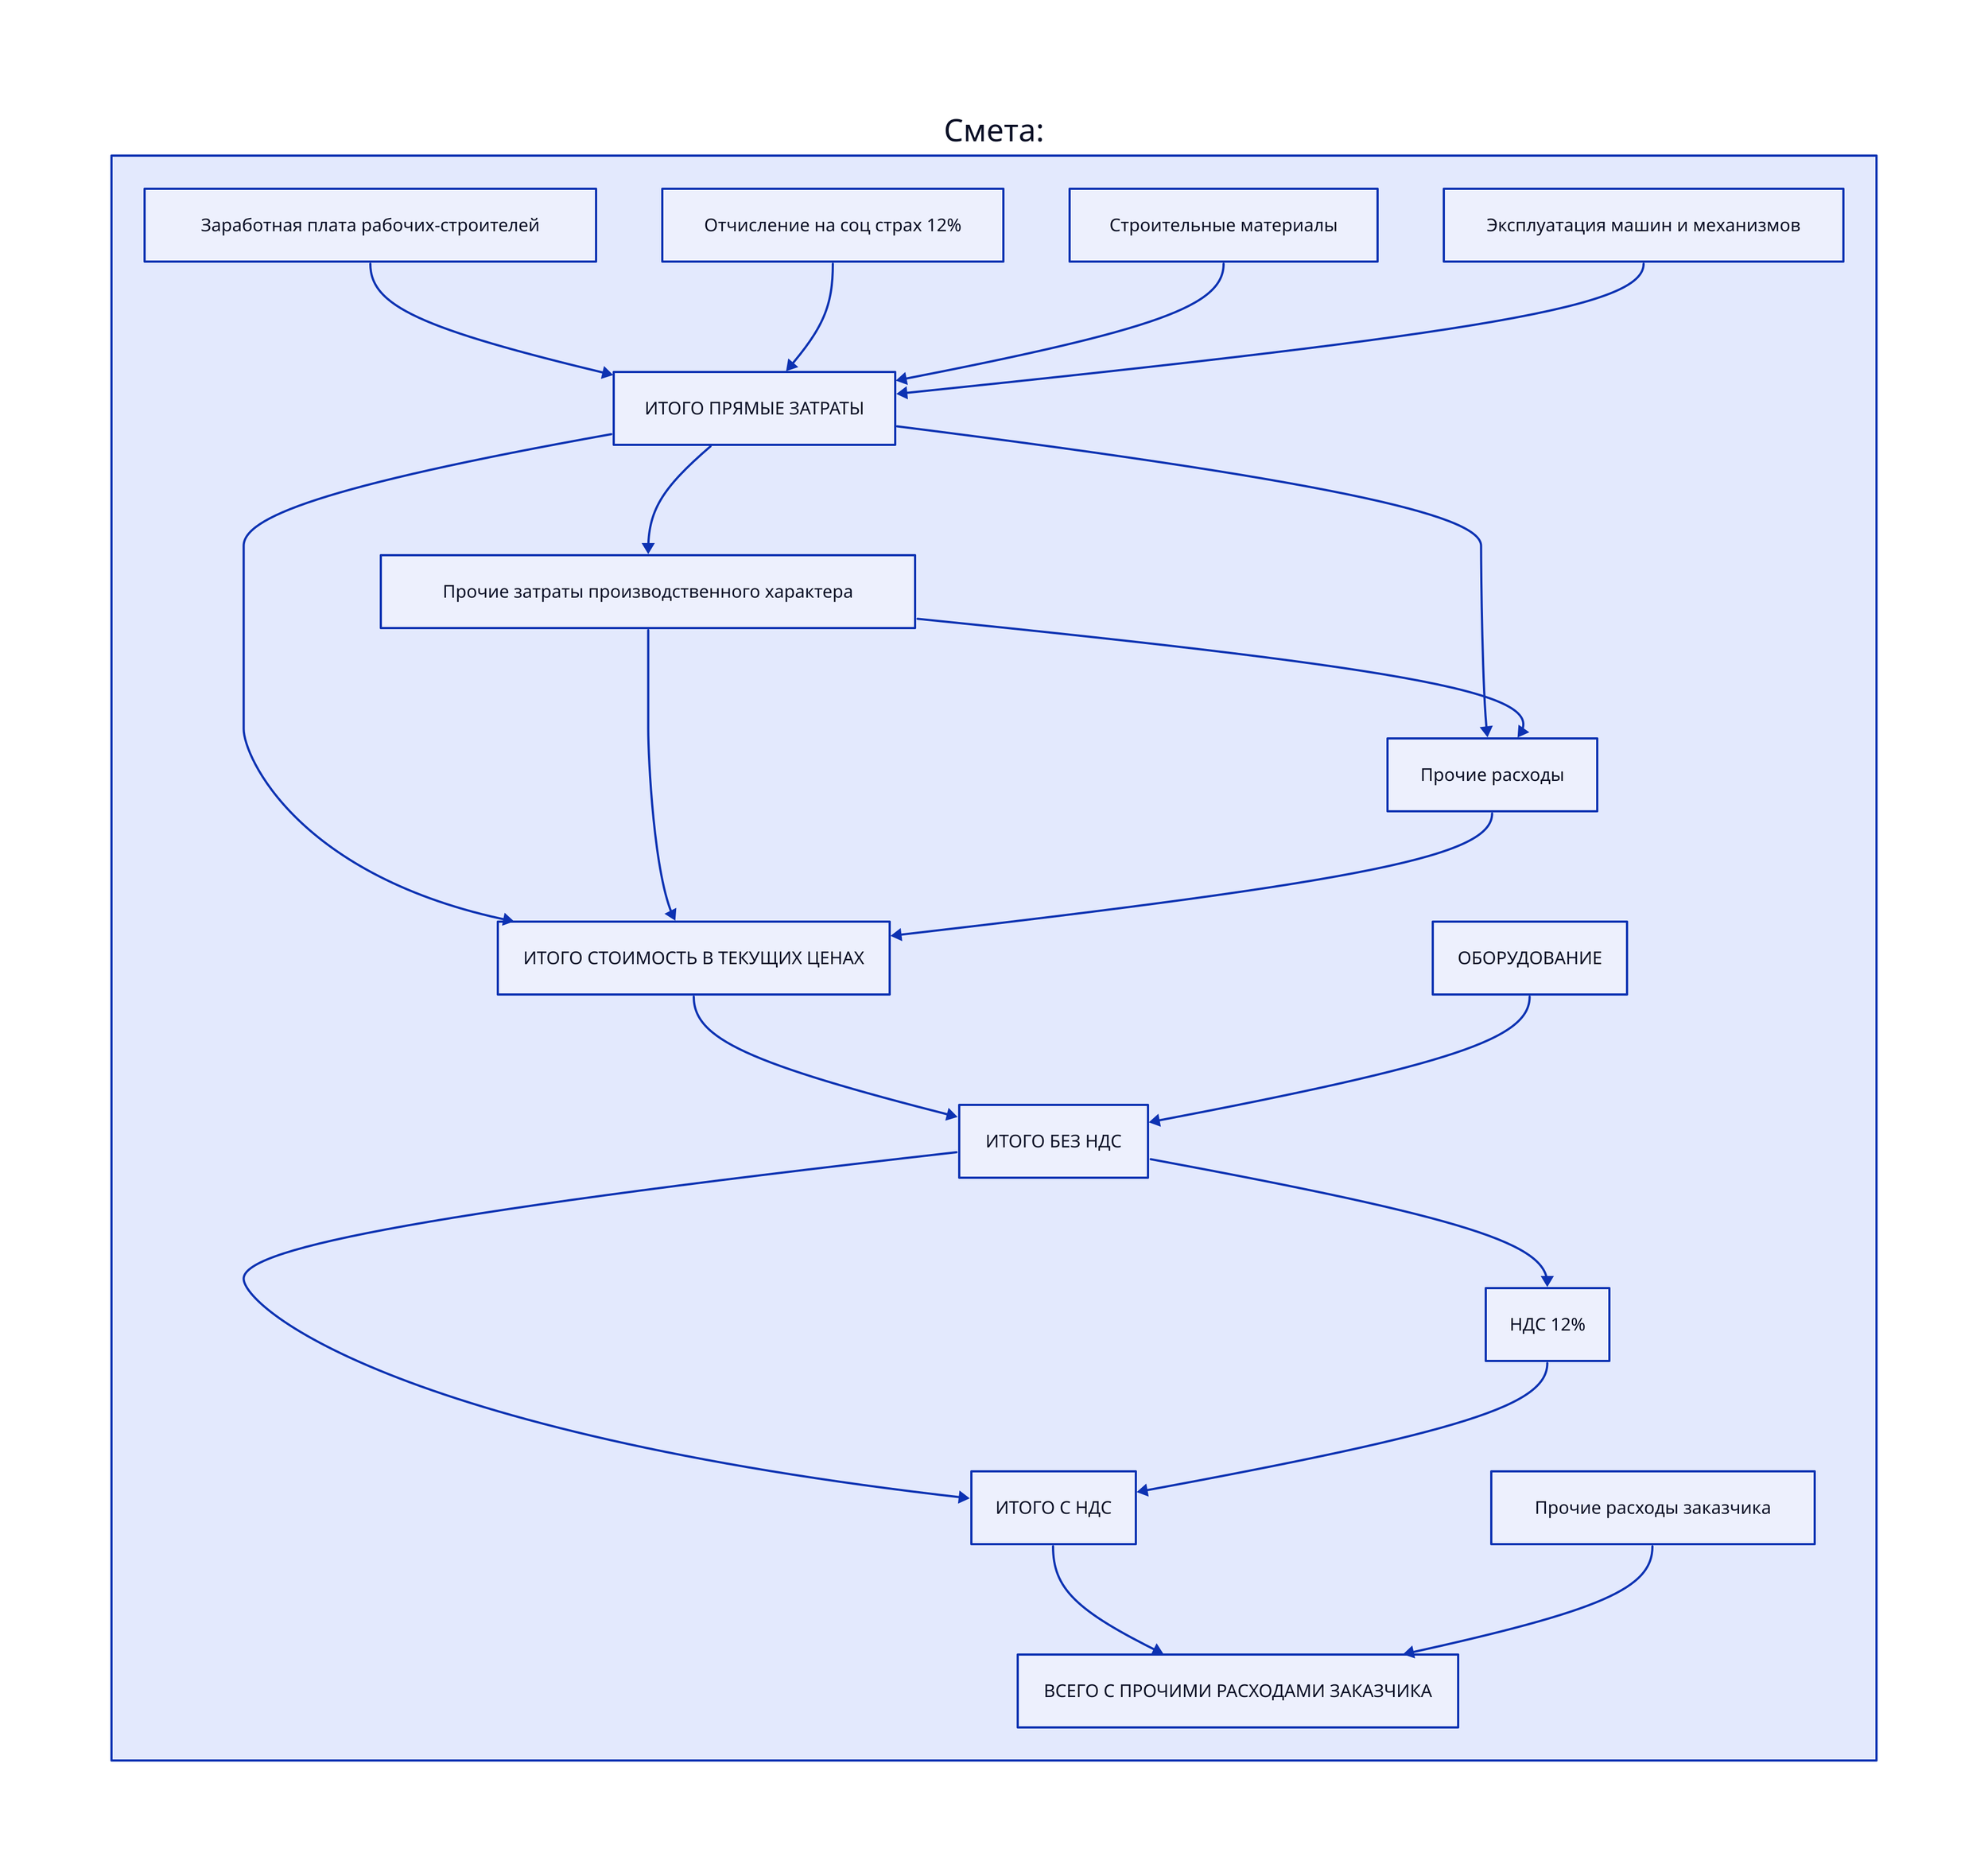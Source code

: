 smeta: Смета: {
  Заработная плата рабочих-строителей
  Отчисление на соц страх 12%
  Строительные материалы
  Эксплуатация машин и механизмов
  direct_cost: ИТОГО  ПРЯМЫЕ  ЗАТРАТЫ
  mist_prod_cost: Прочие затраты производственного характера
  mist_cost: Прочие расходы
  total_current_cost: ИТОГО СТОИМОСТЬ В ТЕКУЩИХ ЦЕНАХ
  equipment: ОБОРУДОВАНИЕ
  total_without_NDS: ИТОГО БЕЗ НДС
  NDS: НДС 12%
  toal_with_NDS: ИТОГО С НДС
  misc_owner_cost: Прочие расходы заказчика
  total_with_owner_cost: ВСЕГО С ПРОЧИМИ РАСХОДАМИ ЗАКАЗЧИКА

  Заработная плата рабочих-строителей -> direct_cost
  Отчисление на соц страх 12% -> direct_cost
  Строительные материалы -> direct_cost
  Эксплуатация машин и механизмов -> direct_cost

  direct_cost -> mist_prod_cost

  direct_cost -> mist_cost
  mist_prod_cost -> mist_cost

  direct_cost -> total_current_cost
  mist_prod_cost -> total_current_cost
  mist_cost -> total_current_cost

  total_current_cost -> total_without_NDS
  equipment -> total_without_NDS

  total_without_NDS -> NDS

  total_without_NDS -> toal_with_NDS
  NDS-> toal_with_NDS

  toal_with_NDS -> total_with_owner_cost
  misc_owner_cost-> total_with_owner_cost
}
